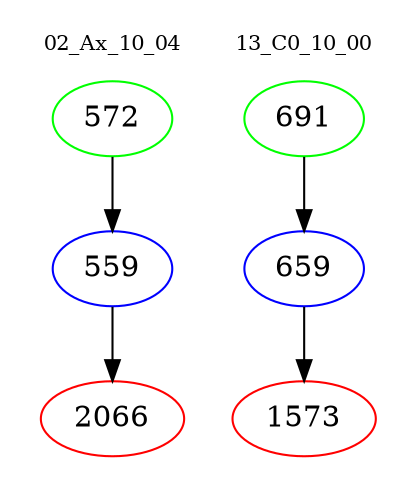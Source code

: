 digraph{
subgraph cluster_0 {
color = white
label = "02_Ax_10_04";
fontsize=10;
T0_572 [label="572", color="green"]
T0_572 -> T0_559 [color="black"]
T0_559 [label="559", color="blue"]
T0_559 -> T0_2066 [color="black"]
T0_2066 [label="2066", color="red"]
}
subgraph cluster_1 {
color = white
label = "13_C0_10_00";
fontsize=10;
T1_691 [label="691", color="green"]
T1_691 -> T1_659 [color="black"]
T1_659 [label="659", color="blue"]
T1_659 -> T1_1573 [color="black"]
T1_1573 [label="1573", color="red"]
}
}
